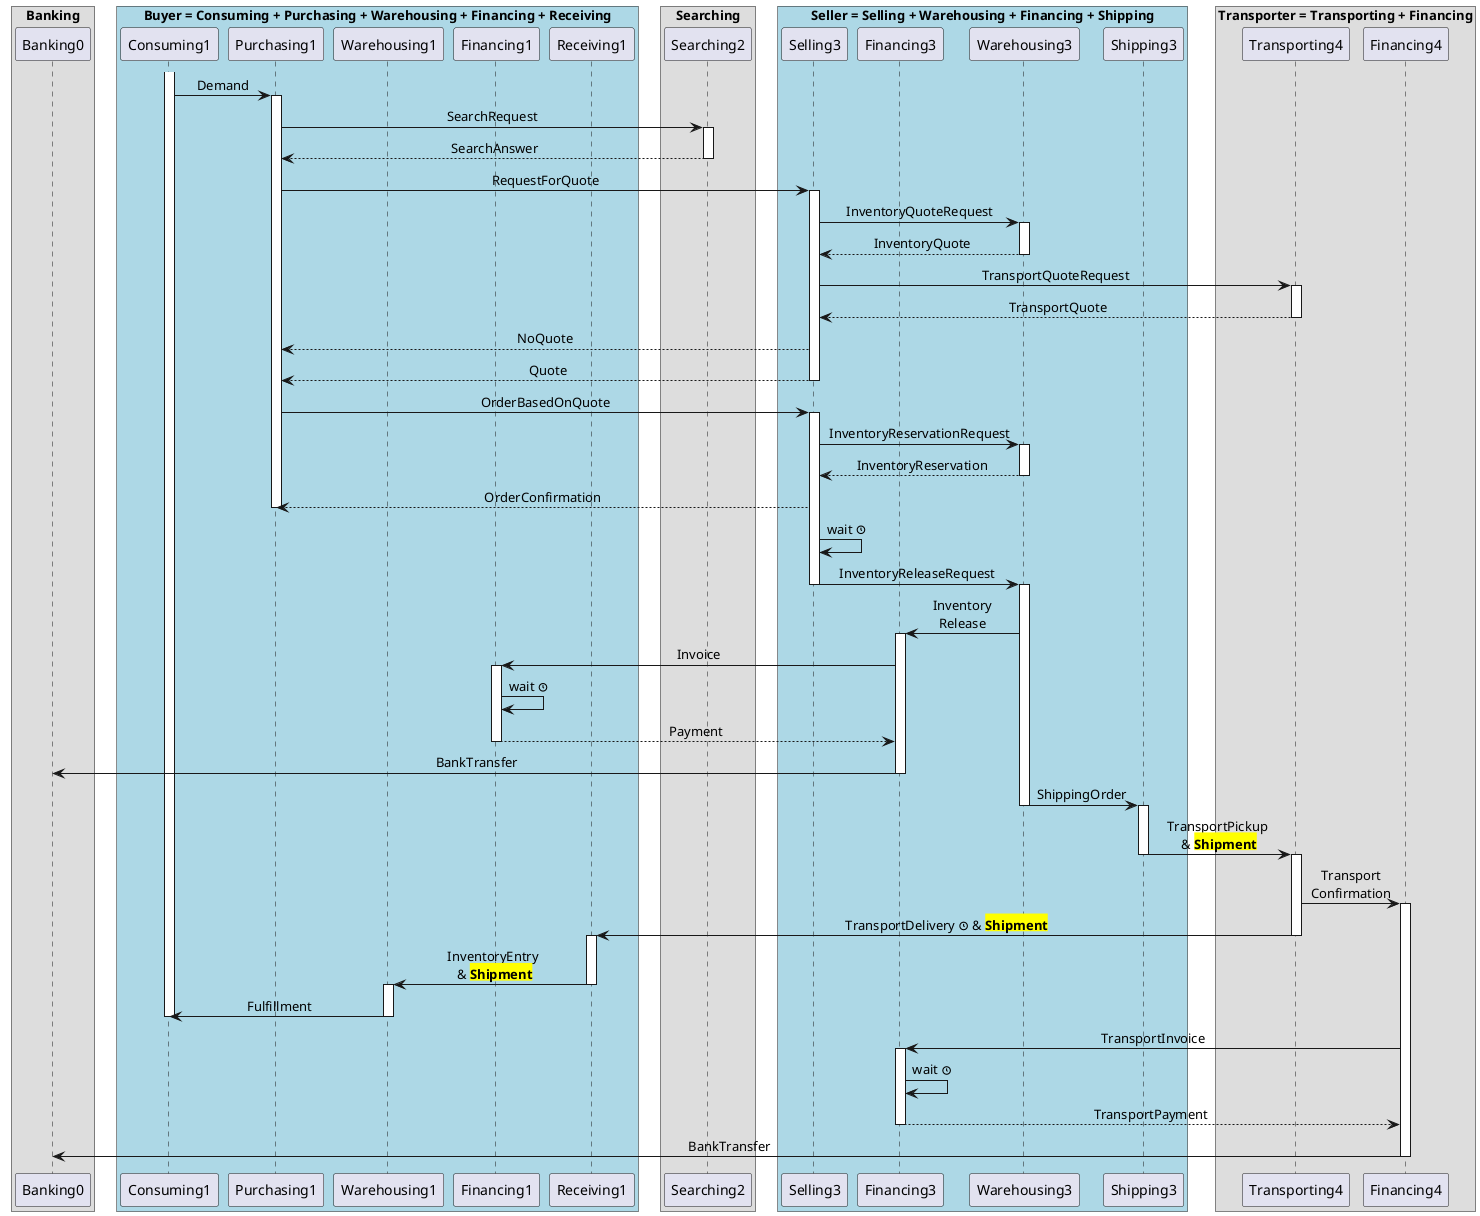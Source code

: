 @startuml
skinparam BoxPadding 10
skinparam sequenceMessageAlign center

box "Banking"
participant Banking0 as BR0
end box

box "Buyer = Consuming + Purchasing + Warehousing + Financing + Receiving" #LightBlue
participant Consuming1 as CR1
participant Purchasing1 as PR1
participant Warehousing1 as WR1
participant Financing1 as FR1
participant Receiving1 AS RR1
end box

box "Searching"
participant Searching2 as SR2
end box

box "Seller = Selling + Warehousing + Financing + Shipping" #LightBlue
participant Selling3 as SR3
participant Financing3 as FR3
participant Warehousing3 as WR3
participant Shipping3 as ShR3
end box

box "Transporter = Transporting + Financing"
participant Transporting4 as TR4
participant Financing4 as FR4
end box

activate CR1
CR1 -> PR1: Demand
  activate PR1
  PR1 -> SR2: SearchRequest
    activate SR2
    return SearchAnswer
  PR1 -> SR3: RequestForQuote
    activate SR3
    SR3 -> WR3: InventoryQuoteRequest
      activate WR3
      return InventoryQuote
    SR3 -> TR4: TransportQuoteRequest
      activate TR4
      return TransportQuote
    SR3 --> PR1: NoQuote
    return Quote
    
  PR1 -> SR3: OrderBasedOnQuote
    activate SR3
    SR3 -> WR3: InventoryReservationRequest
      activate WR3
      return InventoryReservation
    SR3 --> PR1: OrderConfirmation
  deactivate PR1
  SR3 -> SR3: wait <&clock>
  SR3 -> WR3: InventoryReleaseRequest
  deactivate SR3
  activate WR3
  WR3 -> FR3: Inventory\nRelease
    deactivate SR3
    activate FR3
    FR3 -> FR1: Invoice
    activate FR1
      FR1 -> FR1: wait <&clock>
      FR1 --> FR3: Payment
      deactivate FR1
    FR3 -> BR0: BankTransfer
  deactivate FR3

  WR3 -> ShR3: ShippingOrder
    deactivate WR3
    activate ShR3
    ShR3 -> TR4: TransportPickup\n & <back:yellow><b>Shipment</b>
      deactivate ShR3
      activate TR4
      TR4 -> FR4: Transport\nConfirmation
        activate FR4
      TR4 -> RR1: TransportDelivery <&clock> & <back:yellow><b>Shipment</b>
        deactivate TR4
      activate RR1
      RR1 -> WR1: InventoryEntry\n & <back:yellow><b>Shipment</b>
        deactivate RR1
      activate WR1
      WR1 -> CR1: Fulfillment
      deactivate WR1
  deactivate CR1
    FR4 -> FR3: TransportInvoice
    activate FR3
      FR3 -> FR3: wait <&clock>
      FR3 --> FR4: TransportPayment
      deactivate FR3
    FR4 -> BR0: BankTransfer
  deactivate FR4

@enduml

